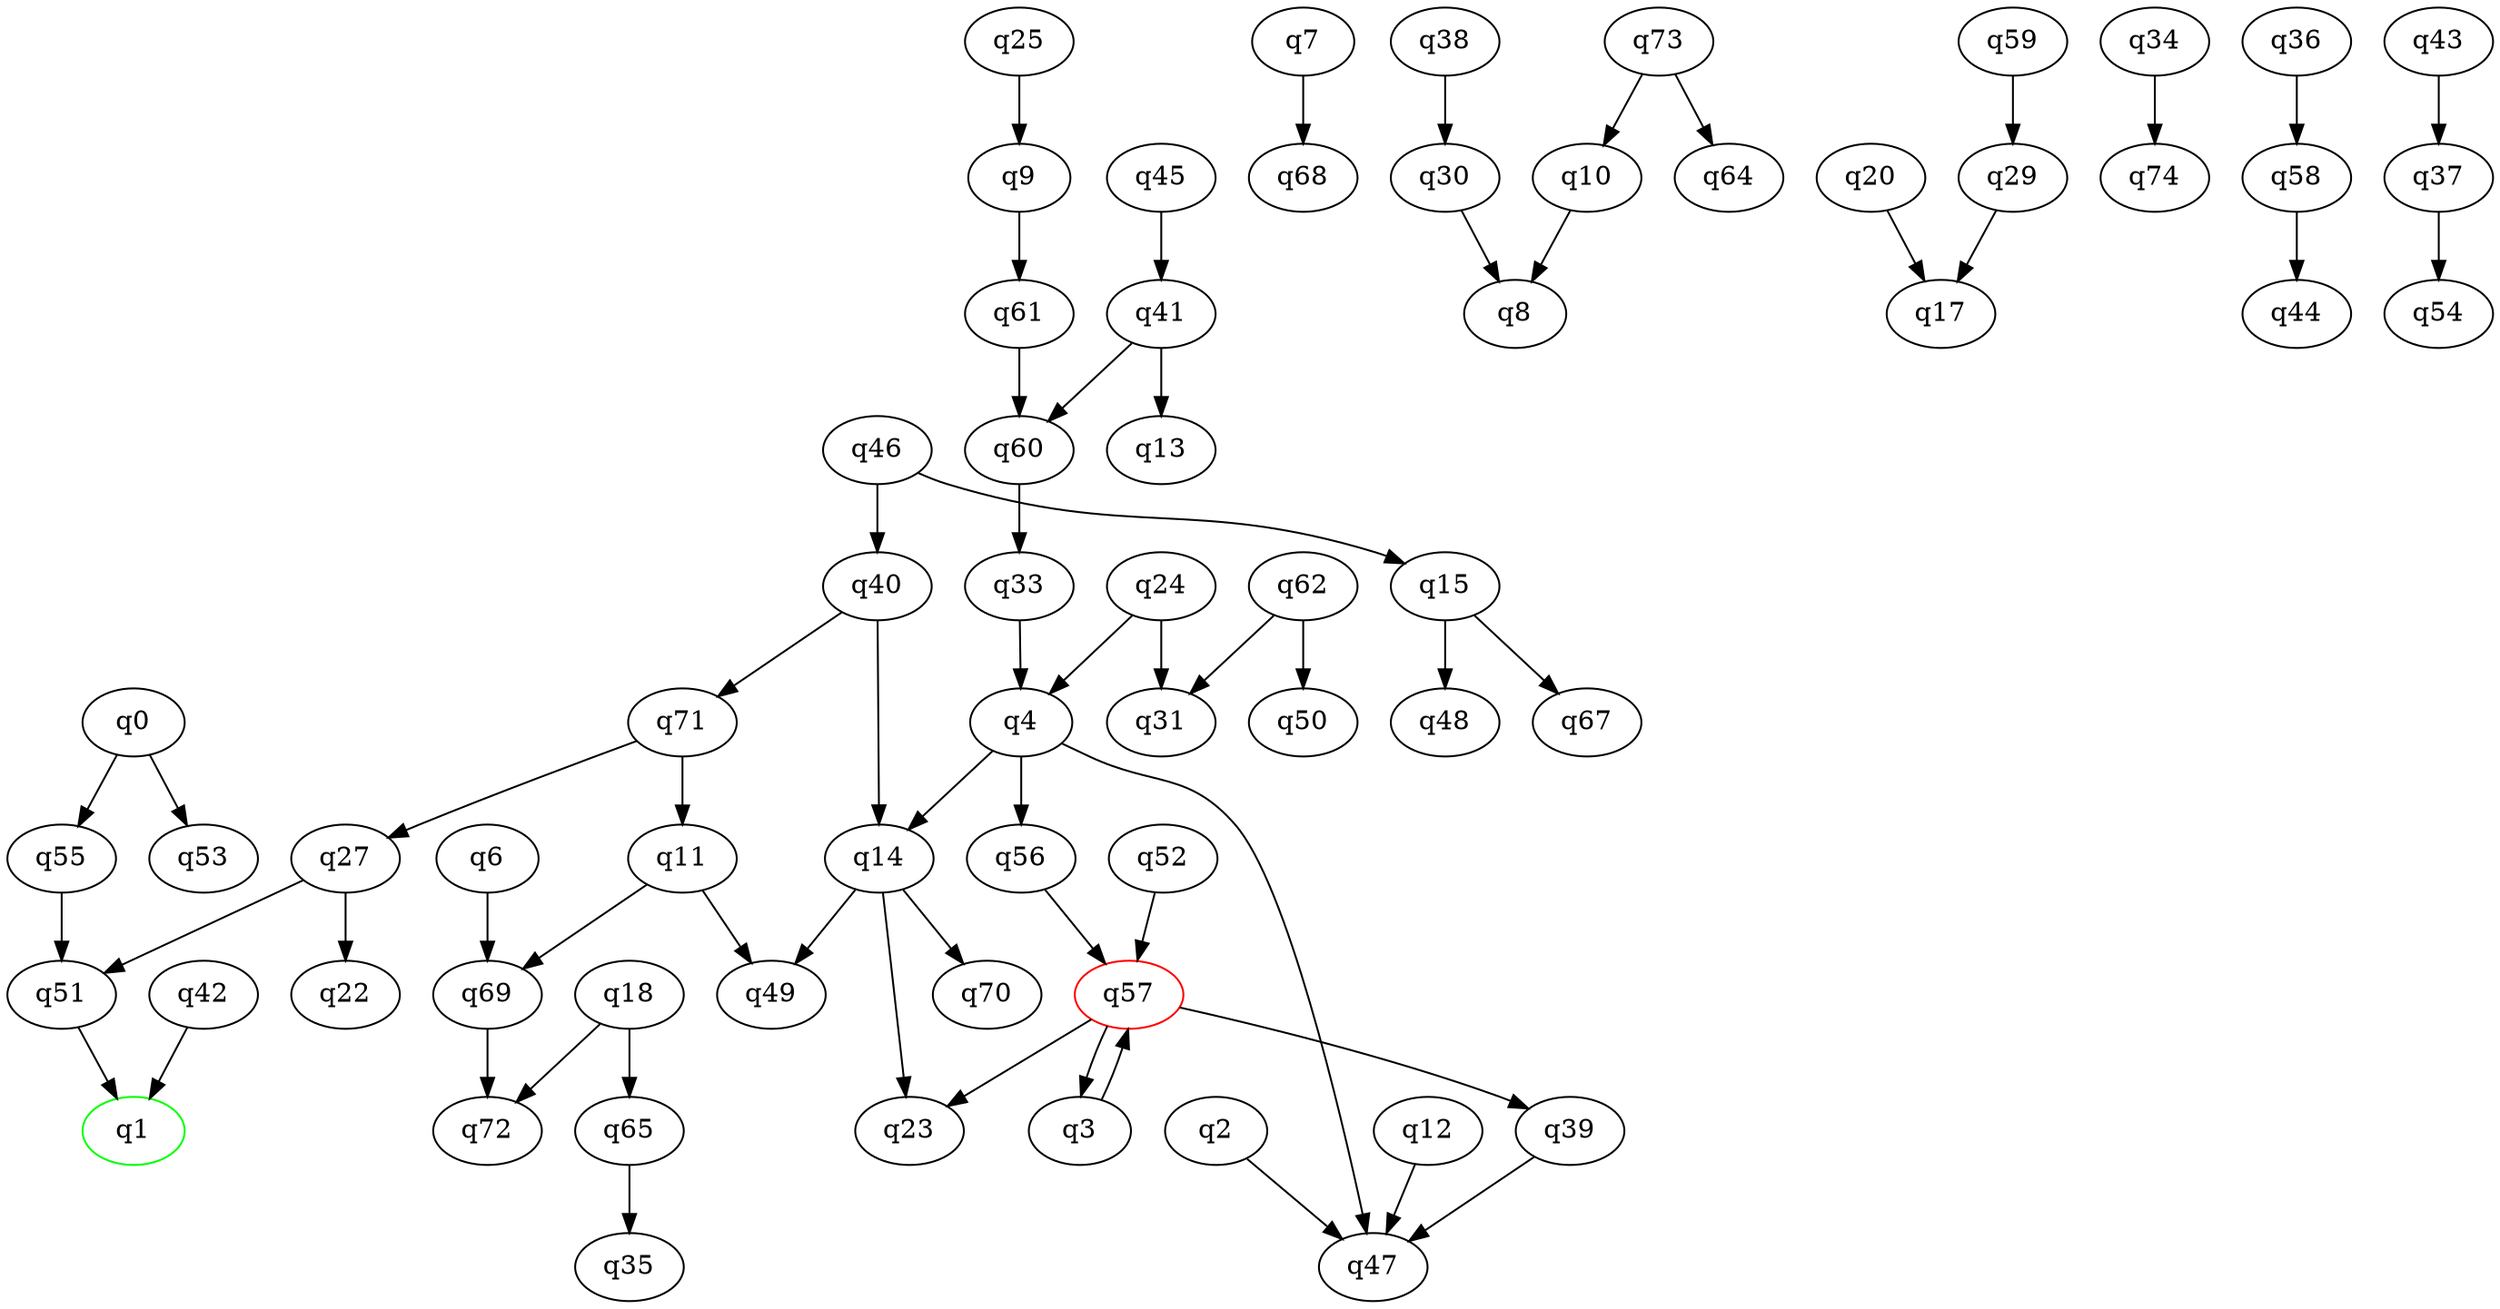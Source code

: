digraph A{
q1 [initial=1,color=green];
q57 [final=1,color=red];
q0 -> q53;
q0 -> q55;
q2 -> q47;
q3 -> q57;
q4 -> q14;
q4 -> q47;
q4 -> q56;
q6 -> q69;
q7 -> q68;
q9 -> q61;
q10 -> q8;
q11 -> q49;
q11 -> q69;
q12 -> q47;
q14 -> q23;
q14 -> q49;
q14 -> q70;
q15 -> q48;
q15 -> q67;
q18 -> q65;
q18 -> q72;
q20 -> q17;
q24 -> q4;
q24 -> q31;
q25 -> q9;
q27 -> q22;
q27 -> q51;
q29 -> q17;
q30 -> q8;
q33 -> q4;
q34 -> q74;
q36 -> q58;
q37 -> q54;
q38 -> q30;
q39 -> q47;
q40 -> q14;
q40 -> q71;
q41 -> q13;
q41 -> q60;
q42 -> q1;
q43 -> q37;
q45 -> q41;
q46 -> q15;
q46 -> q40;
q51 -> q1;
q52 -> q57;
q55 -> q51;
q56 -> q57;
q57 -> q3;
q57 -> q23;
q57 -> q39;
q58 -> q44;
q59 -> q29;
q60 -> q33;
q61 -> q60;
q62 -> q31;
q62 -> q50;
q65 -> q35;
q69 -> q72;
q71 -> q11;
q71 -> q27;
q73 -> q10;
q73 -> q64;
}